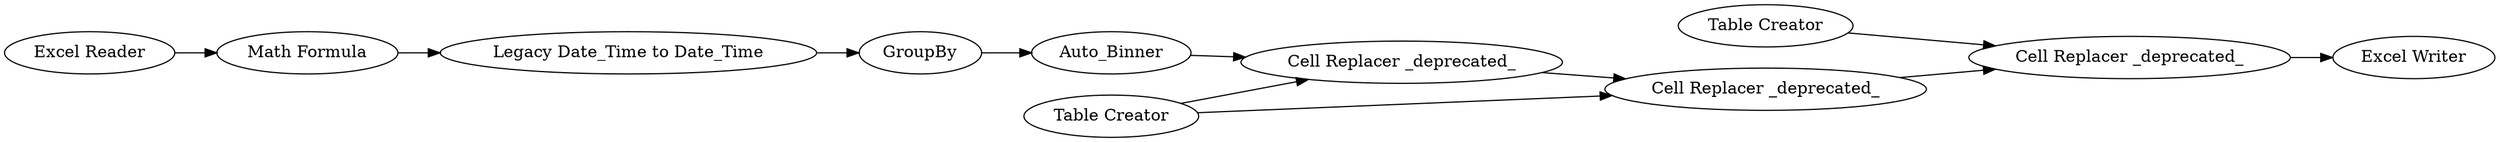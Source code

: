 digraph {
	7 -> 8
	10 -> 7
	11 -> 9
	8 -> 9
	2 -> 13
	13 -> 5
	10 -> 8
	9 -> 12
	5 -> 6
	1 -> 2
	6 -> 7
	5 [label=GroupBy]
	13 [label="Legacy Date_Time to Date_Time"]
	1 [label="Excel Reader"]
	7 [label="Cell Replacer _deprecated_"]
	9 [label="Cell Replacer _deprecated_"]
	11 [label="Table Creator"]
	10 [label="Table Creator"]
	6 [label=Auto_Binner]
	8 [label="Cell Replacer _deprecated_"]
	2 [label="Math Formula"]
	12 [label="Excel Writer"]
	rankdir=LR
}
